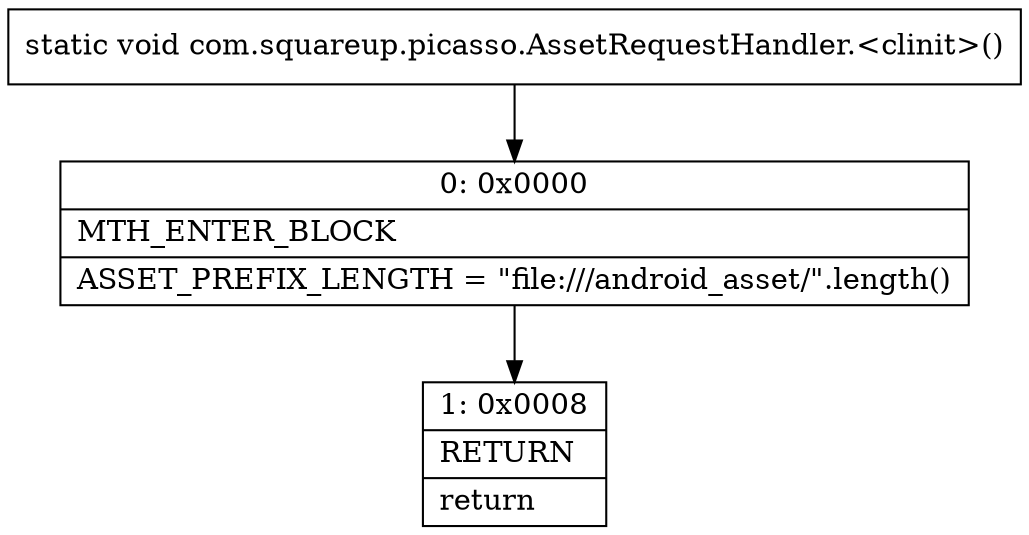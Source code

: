 digraph "CFG forcom.squareup.picasso.AssetRequestHandler.\<clinit\>()V" {
Node_0 [shape=record,label="{0\:\ 0x0000|MTH_ENTER_BLOCK\l|ASSET_PREFIX_LENGTH = \"file:\/\/\/android_asset\/\".length()\l}"];
Node_1 [shape=record,label="{1\:\ 0x0008|RETURN\l|return\l}"];
MethodNode[shape=record,label="{static void com.squareup.picasso.AssetRequestHandler.\<clinit\>() }"];
MethodNode -> Node_0;
Node_0 -> Node_1;
}

